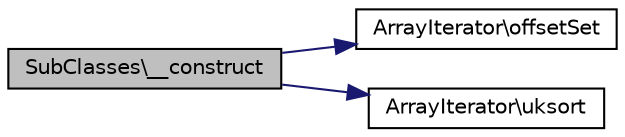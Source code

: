 digraph "SubClasses\__construct"
{
  edge [fontname="Helvetica",fontsize="10",labelfontname="Helvetica",labelfontsize="10"];
  node [fontname="Helvetica",fontsize="10",shape=record];
  rankdir="LR";
  Node1 [label="SubClasses\\__construct",height=0.2,width=0.4,color="black", fillcolor="grey75", style="filled" fontcolor="black"];
  Node1 -> Node2 [color="midnightblue",fontsize="10",style="solid",fontname="Helvetica"];
  Node2 [label="ArrayIterator\\offsetSet",height=0.2,width=0.4,color="black", fillcolor="white", style="filled",URL="$classArrayIterator.html#a418c382ccc4a051b9700e2cb12c06dc5"];
  Node1 -> Node3 [color="midnightblue",fontsize="10",style="solid",fontname="Helvetica"];
  Node3 [label="ArrayIterator\\uksort",height=0.2,width=0.4,color="black", fillcolor="white", style="filled",URL="$classArrayIterator.html#ac2c13077e050d5d513c22dc0ebe0cc35",tooltip="Sort the entries by key using user defined function. "];
}
